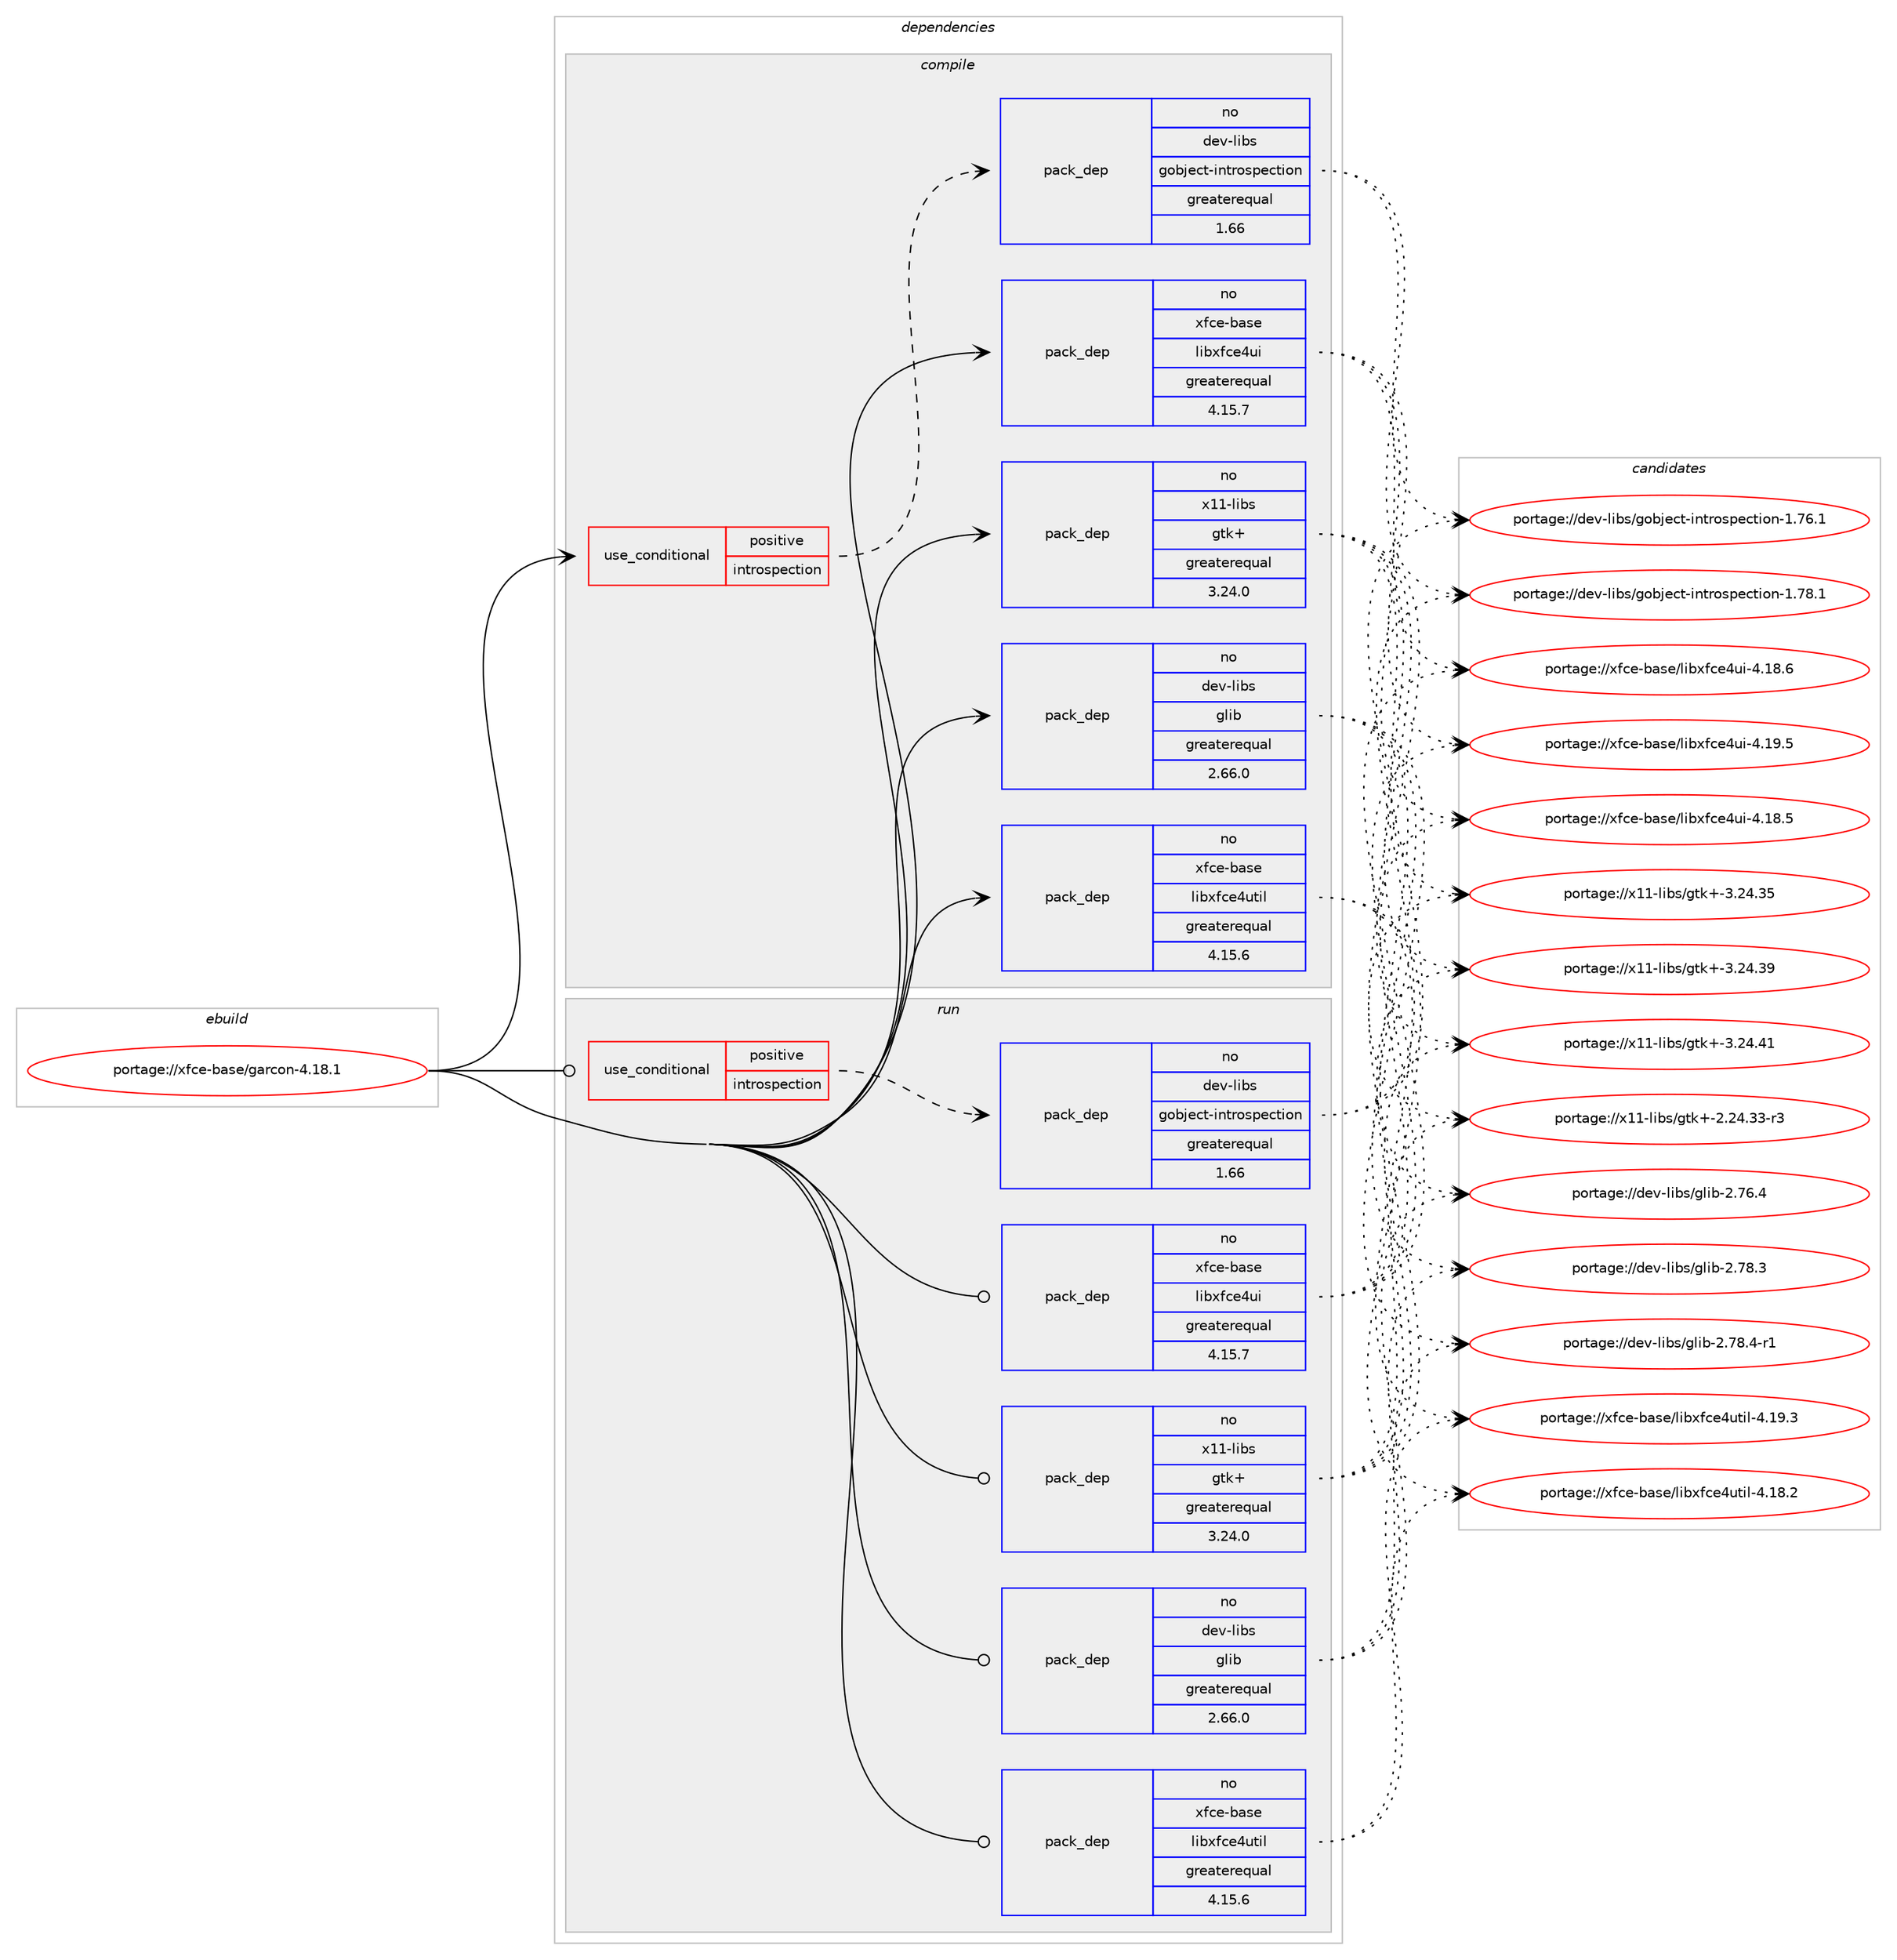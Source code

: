 digraph prolog {

# *************
# Graph options
# *************

newrank=true;
concentrate=true;
compound=true;
graph [rankdir=LR,fontname=Helvetica,fontsize=10,ranksep=1.5];#, ranksep=2.5, nodesep=0.2];
edge  [arrowhead=vee];
node  [fontname=Helvetica,fontsize=10];

# **********
# The ebuild
# **********

subgraph cluster_leftcol {
color=gray;
rank=same;
label=<<i>ebuild</i>>;
id [label="portage://xfce-base/garcon-4.18.1", color=red, width=4, href="../xfce-base/garcon-4.18.1.svg"];
}

# ****************
# The dependencies
# ****************

subgraph cluster_midcol {
color=gray;
label=<<i>dependencies</i>>;
subgraph cluster_compile {
fillcolor="#eeeeee";
style=filled;
label=<<i>compile</i>>;
subgraph cond7372 {
dependency10945 [label=<<TABLE BORDER="0" CELLBORDER="1" CELLSPACING="0" CELLPADDING="4"><TR><TD ROWSPAN="3" CELLPADDING="10">use_conditional</TD></TR><TR><TD>positive</TD></TR><TR><TD>introspection</TD></TR></TABLE>>, shape=none, color=red];
subgraph pack3388 {
dependency10946 [label=<<TABLE BORDER="0" CELLBORDER="1" CELLSPACING="0" CELLPADDING="4" WIDTH="220"><TR><TD ROWSPAN="6" CELLPADDING="30">pack_dep</TD></TR><TR><TD WIDTH="110">no</TD></TR><TR><TD>dev-libs</TD></TR><TR><TD>gobject-introspection</TD></TR><TR><TD>greaterequal</TD></TR><TR><TD>1.66</TD></TR></TABLE>>, shape=none, color=blue];
}
dependency10945:e -> dependency10946:w [weight=20,style="dashed",arrowhead="vee"];
}
id:e -> dependency10945:w [weight=20,style="solid",arrowhead="vee"];
subgraph pack3389 {
dependency10947 [label=<<TABLE BORDER="0" CELLBORDER="1" CELLSPACING="0" CELLPADDING="4" WIDTH="220"><TR><TD ROWSPAN="6" CELLPADDING="30">pack_dep</TD></TR><TR><TD WIDTH="110">no</TD></TR><TR><TD>dev-libs</TD></TR><TR><TD>glib</TD></TR><TR><TD>greaterequal</TD></TR><TR><TD>2.66.0</TD></TR></TABLE>>, shape=none, color=blue];
}
id:e -> dependency10947:w [weight=20,style="solid",arrowhead="vee"];
subgraph pack3390 {
dependency10948 [label=<<TABLE BORDER="0" CELLBORDER="1" CELLSPACING="0" CELLPADDING="4" WIDTH="220"><TR><TD ROWSPAN="6" CELLPADDING="30">pack_dep</TD></TR><TR><TD WIDTH="110">no</TD></TR><TR><TD>x11-libs</TD></TR><TR><TD>gtk+</TD></TR><TR><TD>greaterequal</TD></TR><TR><TD>3.24.0</TD></TR></TABLE>>, shape=none, color=blue];
}
id:e -> dependency10948:w [weight=20,style="solid",arrowhead="vee"];
subgraph pack3391 {
dependency10949 [label=<<TABLE BORDER="0" CELLBORDER="1" CELLSPACING="0" CELLPADDING="4" WIDTH="220"><TR><TD ROWSPAN="6" CELLPADDING="30">pack_dep</TD></TR><TR><TD WIDTH="110">no</TD></TR><TR><TD>xfce-base</TD></TR><TR><TD>libxfce4ui</TD></TR><TR><TD>greaterequal</TD></TR><TR><TD>4.15.7</TD></TR></TABLE>>, shape=none, color=blue];
}
id:e -> dependency10949:w [weight=20,style="solid",arrowhead="vee"];
subgraph pack3392 {
dependency10950 [label=<<TABLE BORDER="0" CELLBORDER="1" CELLSPACING="0" CELLPADDING="4" WIDTH="220"><TR><TD ROWSPAN="6" CELLPADDING="30">pack_dep</TD></TR><TR><TD WIDTH="110">no</TD></TR><TR><TD>xfce-base</TD></TR><TR><TD>libxfce4util</TD></TR><TR><TD>greaterequal</TD></TR><TR><TD>4.15.6</TD></TR></TABLE>>, shape=none, color=blue];
}
id:e -> dependency10950:w [weight=20,style="solid",arrowhead="vee"];
}
subgraph cluster_compileandrun {
fillcolor="#eeeeee";
style=filled;
label=<<i>compile and run</i>>;
}
subgraph cluster_run {
fillcolor="#eeeeee";
style=filled;
label=<<i>run</i>>;
subgraph cond7373 {
dependency10951 [label=<<TABLE BORDER="0" CELLBORDER="1" CELLSPACING="0" CELLPADDING="4"><TR><TD ROWSPAN="3" CELLPADDING="10">use_conditional</TD></TR><TR><TD>positive</TD></TR><TR><TD>introspection</TD></TR></TABLE>>, shape=none, color=red];
subgraph pack3393 {
dependency10952 [label=<<TABLE BORDER="0" CELLBORDER="1" CELLSPACING="0" CELLPADDING="4" WIDTH="220"><TR><TD ROWSPAN="6" CELLPADDING="30">pack_dep</TD></TR><TR><TD WIDTH="110">no</TD></TR><TR><TD>dev-libs</TD></TR><TR><TD>gobject-introspection</TD></TR><TR><TD>greaterequal</TD></TR><TR><TD>1.66</TD></TR></TABLE>>, shape=none, color=blue];
}
dependency10951:e -> dependency10952:w [weight=20,style="dashed",arrowhead="vee"];
}
id:e -> dependency10951:w [weight=20,style="solid",arrowhead="odot"];
subgraph pack3394 {
dependency10953 [label=<<TABLE BORDER="0" CELLBORDER="1" CELLSPACING="0" CELLPADDING="4" WIDTH="220"><TR><TD ROWSPAN="6" CELLPADDING="30">pack_dep</TD></TR><TR><TD WIDTH="110">no</TD></TR><TR><TD>dev-libs</TD></TR><TR><TD>glib</TD></TR><TR><TD>greaterequal</TD></TR><TR><TD>2.66.0</TD></TR></TABLE>>, shape=none, color=blue];
}
id:e -> dependency10953:w [weight=20,style="solid",arrowhead="odot"];
subgraph pack3395 {
dependency10954 [label=<<TABLE BORDER="0" CELLBORDER="1" CELLSPACING="0" CELLPADDING="4" WIDTH="220"><TR><TD ROWSPAN="6" CELLPADDING="30">pack_dep</TD></TR><TR><TD WIDTH="110">no</TD></TR><TR><TD>x11-libs</TD></TR><TR><TD>gtk+</TD></TR><TR><TD>greaterequal</TD></TR><TR><TD>3.24.0</TD></TR></TABLE>>, shape=none, color=blue];
}
id:e -> dependency10954:w [weight=20,style="solid",arrowhead="odot"];
subgraph pack3396 {
dependency10955 [label=<<TABLE BORDER="0" CELLBORDER="1" CELLSPACING="0" CELLPADDING="4" WIDTH="220"><TR><TD ROWSPAN="6" CELLPADDING="30">pack_dep</TD></TR><TR><TD WIDTH="110">no</TD></TR><TR><TD>xfce-base</TD></TR><TR><TD>libxfce4ui</TD></TR><TR><TD>greaterequal</TD></TR><TR><TD>4.15.7</TD></TR></TABLE>>, shape=none, color=blue];
}
id:e -> dependency10955:w [weight=20,style="solid",arrowhead="odot"];
subgraph pack3397 {
dependency10956 [label=<<TABLE BORDER="0" CELLBORDER="1" CELLSPACING="0" CELLPADDING="4" WIDTH="220"><TR><TD ROWSPAN="6" CELLPADDING="30">pack_dep</TD></TR><TR><TD WIDTH="110">no</TD></TR><TR><TD>xfce-base</TD></TR><TR><TD>libxfce4util</TD></TR><TR><TD>greaterequal</TD></TR><TR><TD>4.15.6</TD></TR></TABLE>>, shape=none, color=blue];
}
id:e -> dependency10956:w [weight=20,style="solid",arrowhead="odot"];
}
}

# **************
# The candidates
# **************

subgraph cluster_choices {
rank=same;
color=gray;
label=<<i>candidates</i>>;

subgraph choice3388 {
color=black;
nodesep=1;
choice1001011184510810598115471031119810610199116451051101161141111151121019911610511111045494655544649 [label="portage://dev-libs/gobject-introspection-1.76.1", color=red, width=4,href="../dev-libs/gobject-introspection-1.76.1.svg"];
choice1001011184510810598115471031119810610199116451051101161141111151121019911610511111045494655564649 [label="portage://dev-libs/gobject-introspection-1.78.1", color=red, width=4,href="../dev-libs/gobject-introspection-1.78.1.svg"];
dependency10946:e -> choice1001011184510810598115471031119810610199116451051101161141111151121019911610511111045494655544649:w [style=dotted,weight="100"];
dependency10946:e -> choice1001011184510810598115471031119810610199116451051101161141111151121019911610511111045494655564649:w [style=dotted,weight="100"];
}
subgraph choice3389 {
color=black;
nodesep=1;
choice1001011184510810598115471031081059845504655544652 [label="portage://dev-libs/glib-2.76.4", color=red, width=4,href="../dev-libs/glib-2.76.4.svg"];
choice1001011184510810598115471031081059845504655564651 [label="portage://dev-libs/glib-2.78.3", color=red, width=4,href="../dev-libs/glib-2.78.3.svg"];
choice10010111845108105981154710310810598455046555646524511449 [label="portage://dev-libs/glib-2.78.4-r1", color=red, width=4,href="../dev-libs/glib-2.78.4-r1.svg"];
dependency10947:e -> choice1001011184510810598115471031081059845504655544652:w [style=dotted,weight="100"];
dependency10947:e -> choice1001011184510810598115471031081059845504655564651:w [style=dotted,weight="100"];
dependency10947:e -> choice10010111845108105981154710310810598455046555646524511449:w [style=dotted,weight="100"];
}
subgraph choice3390 {
color=black;
nodesep=1;
choice12049494510810598115471031161074345504650524651514511451 [label="portage://x11-libs/gtk+-2.24.33-r3", color=red, width=4,href="../x11-libs/gtk+-2.24.33-r3.svg"];
choice1204949451081059811547103116107434551465052465153 [label="portage://x11-libs/gtk+-3.24.35", color=red, width=4,href="../x11-libs/gtk+-3.24.35.svg"];
choice1204949451081059811547103116107434551465052465157 [label="portage://x11-libs/gtk+-3.24.39", color=red, width=4,href="../x11-libs/gtk+-3.24.39.svg"];
choice1204949451081059811547103116107434551465052465249 [label="portage://x11-libs/gtk+-3.24.41", color=red, width=4,href="../x11-libs/gtk+-3.24.41.svg"];
dependency10948:e -> choice12049494510810598115471031161074345504650524651514511451:w [style=dotted,weight="100"];
dependency10948:e -> choice1204949451081059811547103116107434551465052465153:w [style=dotted,weight="100"];
dependency10948:e -> choice1204949451081059811547103116107434551465052465157:w [style=dotted,weight="100"];
dependency10948:e -> choice1204949451081059811547103116107434551465052465249:w [style=dotted,weight="100"];
}
subgraph choice3391 {
color=black;
nodesep=1;
choice120102991014598971151014710810598120102991015211710545524649564653 [label="portage://xfce-base/libxfce4ui-4.18.5", color=red, width=4,href="../xfce-base/libxfce4ui-4.18.5.svg"];
choice120102991014598971151014710810598120102991015211710545524649564654 [label="portage://xfce-base/libxfce4ui-4.18.6", color=red, width=4,href="../xfce-base/libxfce4ui-4.18.6.svg"];
choice120102991014598971151014710810598120102991015211710545524649574653 [label="portage://xfce-base/libxfce4ui-4.19.5", color=red, width=4,href="../xfce-base/libxfce4ui-4.19.5.svg"];
dependency10949:e -> choice120102991014598971151014710810598120102991015211710545524649564653:w [style=dotted,weight="100"];
dependency10949:e -> choice120102991014598971151014710810598120102991015211710545524649564654:w [style=dotted,weight="100"];
dependency10949:e -> choice120102991014598971151014710810598120102991015211710545524649574653:w [style=dotted,weight="100"];
}
subgraph choice3392 {
color=black;
nodesep=1;
choice120102991014598971151014710810598120102991015211711610510845524649564650 [label="portage://xfce-base/libxfce4util-4.18.2", color=red, width=4,href="../xfce-base/libxfce4util-4.18.2.svg"];
choice120102991014598971151014710810598120102991015211711610510845524649574651 [label="portage://xfce-base/libxfce4util-4.19.3", color=red, width=4,href="../xfce-base/libxfce4util-4.19.3.svg"];
dependency10950:e -> choice120102991014598971151014710810598120102991015211711610510845524649564650:w [style=dotted,weight="100"];
dependency10950:e -> choice120102991014598971151014710810598120102991015211711610510845524649574651:w [style=dotted,weight="100"];
}
subgraph choice3393 {
color=black;
nodesep=1;
choice1001011184510810598115471031119810610199116451051101161141111151121019911610511111045494655544649 [label="portage://dev-libs/gobject-introspection-1.76.1", color=red, width=4,href="../dev-libs/gobject-introspection-1.76.1.svg"];
choice1001011184510810598115471031119810610199116451051101161141111151121019911610511111045494655564649 [label="portage://dev-libs/gobject-introspection-1.78.1", color=red, width=4,href="../dev-libs/gobject-introspection-1.78.1.svg"];
dependency10952:e -> choice1001011184510810598115471031119810610199116451051101161141111151121019911610511111045494655544649:w [style=dotted,weight="100"];
dependency10952:e -> choice1001011184510810598115471031119810610199116451051101161141111151121019911610511111045494655564649:w [style=dotted,weight="100"];
}
subgraph choice3394 {
color=black;
nodesep=1;
choice1001011184510810598115471031081059845504655544652 [label="portage://dev-libs/glib-2.76.4", color=red, width=4,href="../dev-libs/glib-2.76.4.svg"];
choice1001011184510810598115471031081059845504655564651 [label="portage://dev-libs/glib-2.78.3", color=red, width=4,href="../dev-libs/glib-2.78.3.svg"];
choice10010111845108105981154710310810598455046555646524511449 [label="portage://dev-libs/glib-2.78.4-r1", color=red, width=4,href="../dev-libs/glib-2.78.4-r1.svg"];
dependency10953:e -> choice1001011184510810598115471031081059845504655544652:w [style=dotted,weight="100"];
dependency10953:e -> choice1001011184510810598115471031081059845504655564651:w [style=dotted,weight="100"];
dependency10953:e -> choice10010111845108105981154710310810598455046555646524511449:w [style=dotted,weight="100"];
}
subgraph choice3395 {
color=black;
nodesep=1;
choice12049494510810598115471031161074345504650524651514511451 [label="portage://x11-libs/gtk+-2.24.33-r3", color=red, width=4,href="../x11-libs/gtk+-2.24.33-r3.svg"];
choice1204949451081059811547103116107434551465052465153 [label="portage://x11-libs/gtk+-3.24.35", color=red, width=4,href="../x11-libs/gtk+-3.24.35.svg"];
choice1204949451081059811547103116107434551465052465157 [label="portage://x11-libs/gtk+-3.24.39", color=red, width=4,href="../x11-libs/gtk+-3.24.39.svg"];
choice1204949451081059811547103116107434551465052465249 [label="portage://x11-libs/gtk+-3.24.41", color=red, width=4,href="../x11-libs/gtk+-3.24.41.svg"];
dependency10954:e -> choice12049494510810598115471031161074345504650524651514511451:w [style=dotted,weight="100"];
dependency10954:e -> choice1204949451081059811547103116107434551465052465153:w [style=dotted,weight="100"];
dependency10954:e -> choice1204949451081059811547103116107434551465052465157:w [style=dotted,weight="100"];
dependency10954:e -> choice1204949451081059811547103116107434551465052465249:w [style=dotted,weight="100"];
}
subgraph choice3396 {
color=black;
nodesep=1;
choice120102991014598971151014710810598120102991015211710545524649564653 [label="portage://xfce-base/libxfce4ui-4.18.5", color=red, width=4,href="../xfce-base/libxfce4ui-4.18.5.svg"];
choice120102991014598971151014710810598120102991015211710545524649564654 [label="portage://xfce-base/libxfce4ui-4.18.6", color=red, width=4,href="../xfce-base/libxfce4ui-4.18.6.svg"];
choice120102991014598971151014710810598120102991015211710545524649574653 [label="portage://xfce-base/libxfce4ui-4.19.5", color=red, width=4,href="../xfce-base/libxfce4ui-4.19.5.svg"];
dependency10955:e -> choice120102991014598971151014710810598120102991015211710545524649564653:w [style=dotted,weight="100"];
dependency10955:e -> choice120102991014598971151014710810598120102991015211710545524649564654:w [style=dotted,weight="100"];
dependency10955:e -> choice120102991014598971151014710810598120102991015211710545524649574653:w [style=dotted,weight="100"];
}
subgraph choice3397 {
color=black;
nodesep=1;
choice120102991014598971151014710810598120102991015211711610510845524649564650 [label="portage://xfce-base/libxfce4util-4.18.2", color=red, width=4,href="../xfce-base/libxfce4util-4.18.2.svg"];
choice120102991014598971151014710810598120102991015211711610510845524649574651 [label="portage://xfce-base/libxfce4util-4.19.3", color=red, width=4,href="../xfce-base/libxfce4util-4.19.3.svg"];
dependency10956:e -> choice120102991014598971151014710810598120102991015211711610510845524649564650:w [style=dotted,weight="100"];
dependency10956:e -> choice120102991014598971151014710810598120102991015211711610510845524649574651:w [style=dotted,weight="100"];
}
}

}
